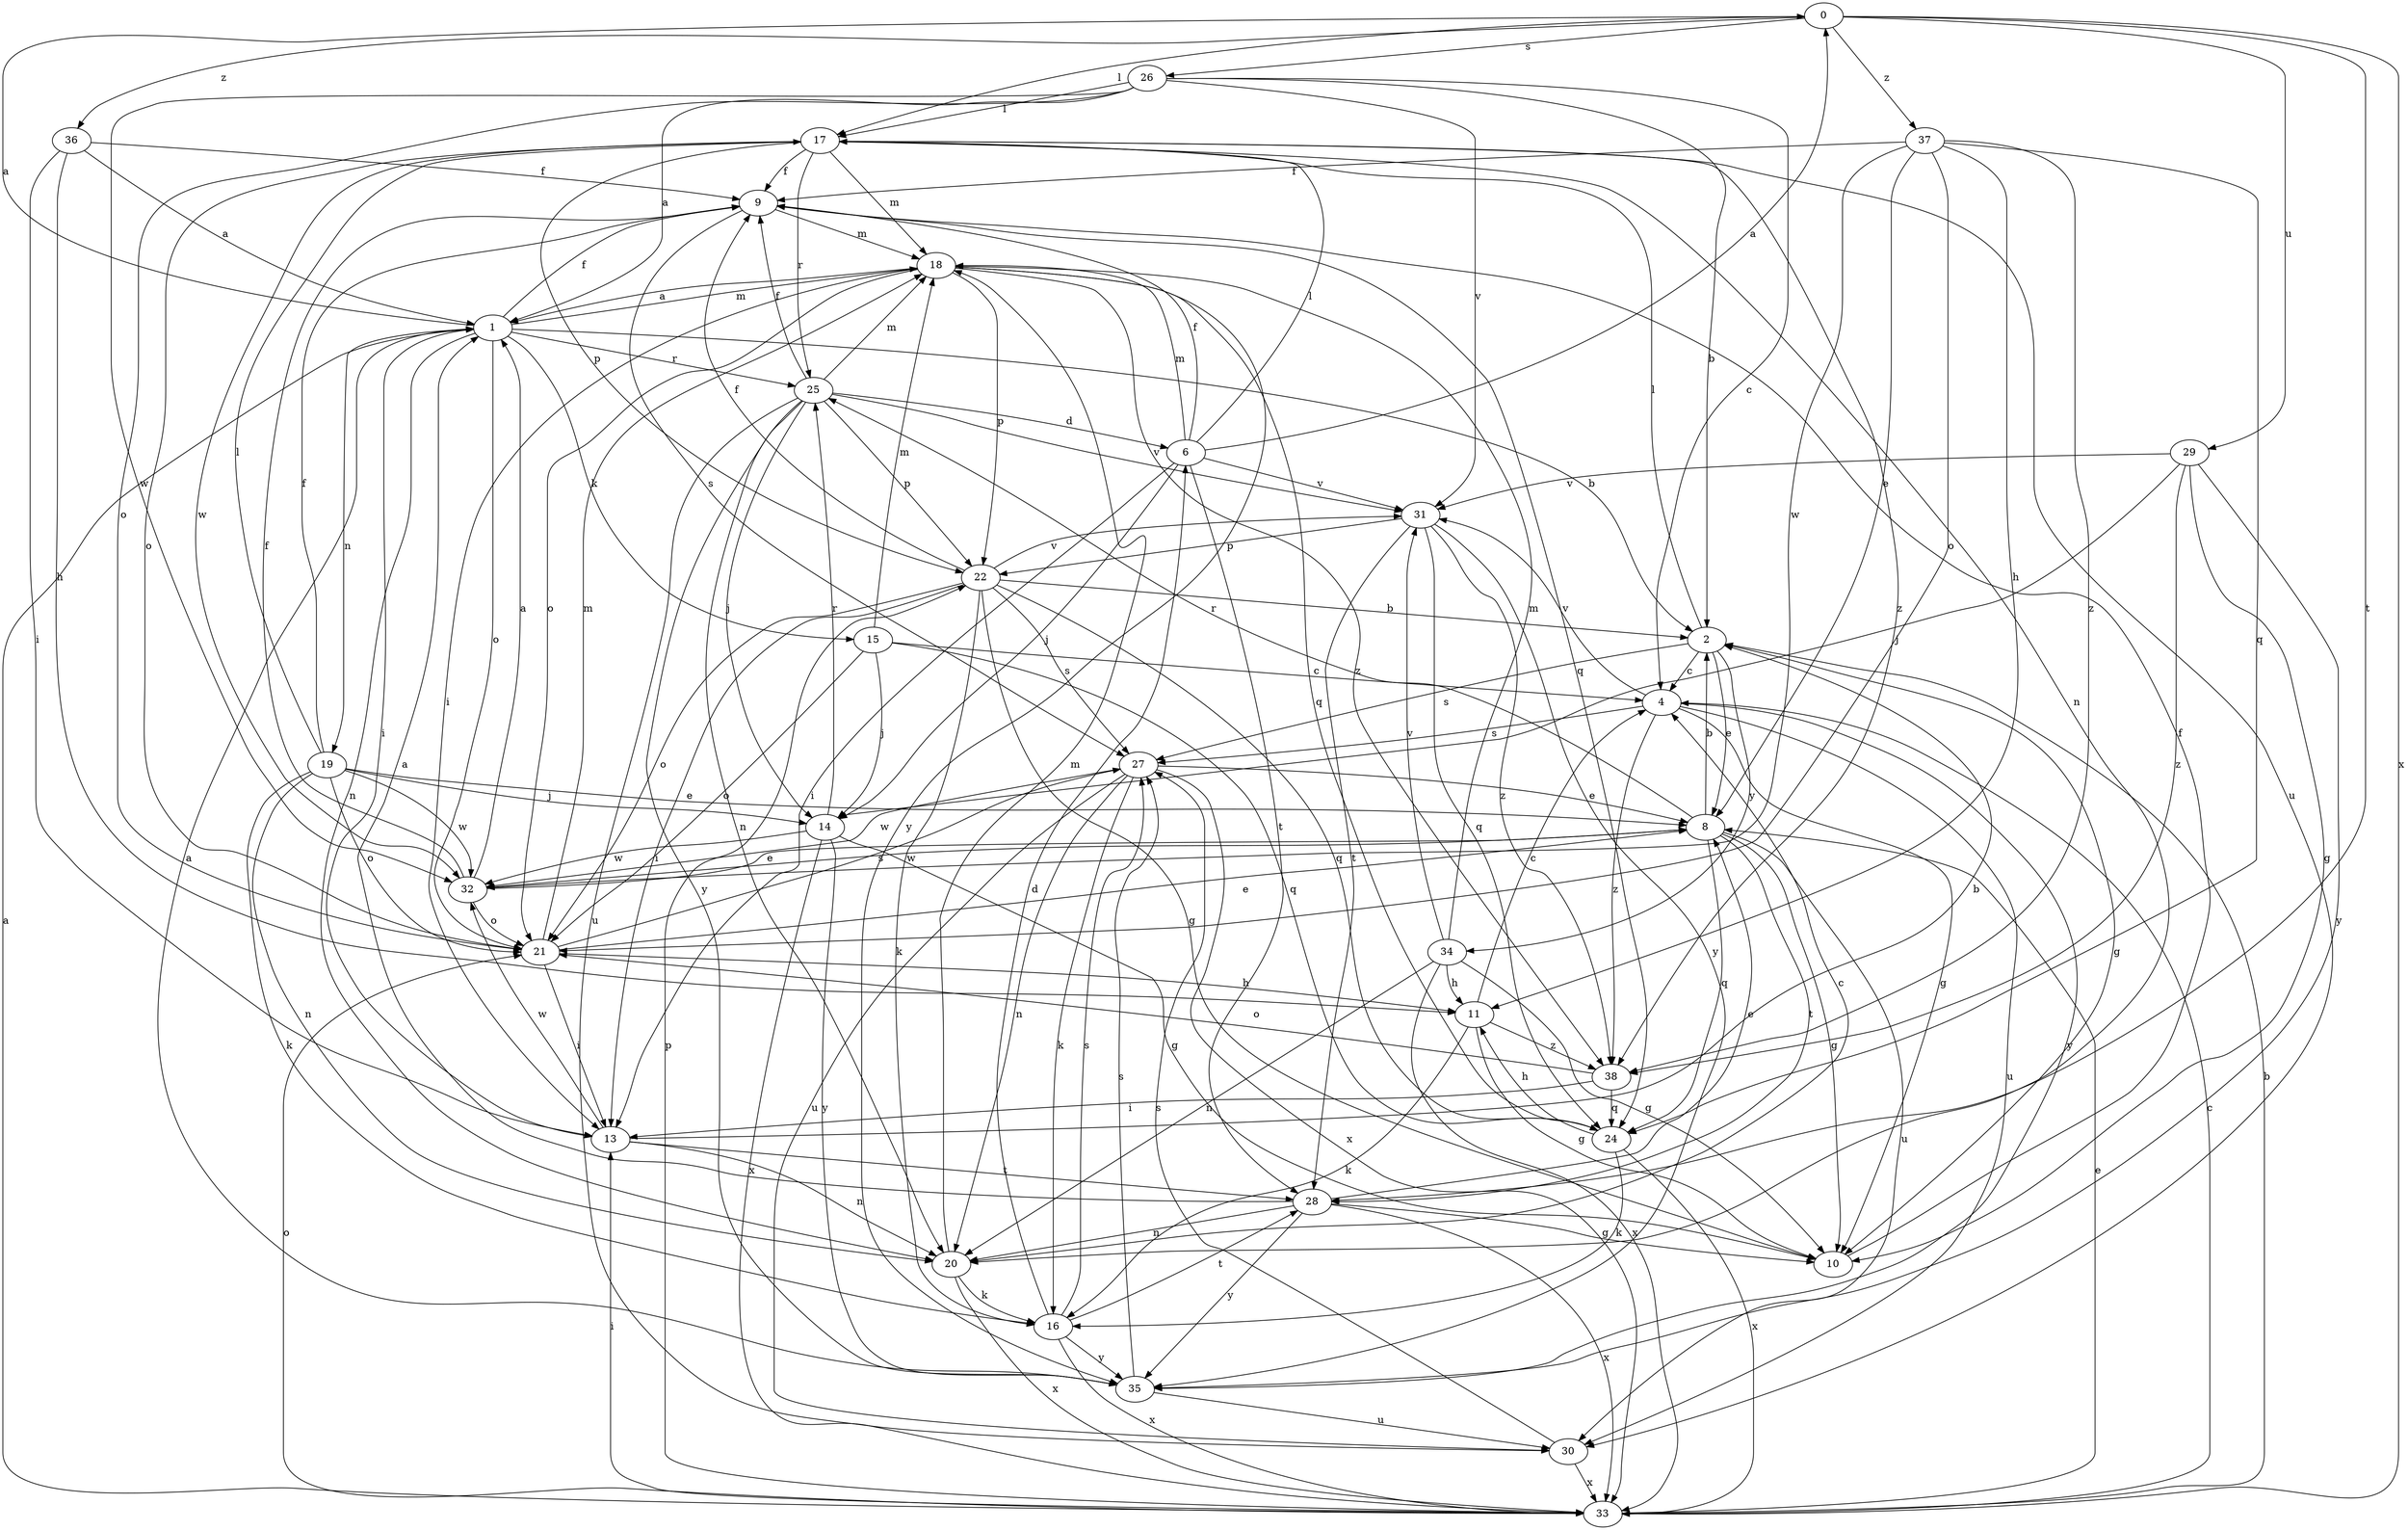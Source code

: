 strict digraph  {
0;
1;
2;
4;
6;
8;
9;
10;
11;
13;
14;
15;
16;
17;
18;
19;
20;
21;
22;
24;
25;
26;
27;
28;
29;
30;
31;
32;
33;
34;
35;
36;
37;
38;
0 -> 17  [label=l];
0 -> 26  [label=s];
0 -> 28  [label=t];
0 -> 29  [label=u];
0 -> 33  [label=x];
0 -> 36  [label=z];
0 -> 37  [label=z];
1 -> 0  [label=a];
1 -> 2  [label=b];
1 -> 9  [label=f];
1 -> 13  [label=i];
1 -> 15  [label=k];
1 -> 18  [label=m];
1 -> 19  [label=n];
1 -> 20  [label=n];
1 -> 21  [label=o];
1 -> 25  [label=r];
2 -> 4  [label=c];
2 -> 8  [label=e];
2 -> 10  [label=g];
2 -> 17  [label=l];
2 -> 27  [label=s];
2 -> 34  [label=y];
4 -> 10  [label=g];
4 -> 27  [label=s];
4 -> 30  [label=u];
4 -> 31  [label=v];
4 -> 35  [label=y];
4 -> 38  [label=z];
6 -> 0  [label=a];
6 -> 9  [label=f];
6 -> 13  [label=i];
6 -> 14  [label=j];
6 -> 17  [label=l];
6 -> 18  [label=m];
6 -> 28  [label=t];
6 -> 31  [label=v];
8 -> 2  [label=b];
8 -> 10  [label=g];
8 -> 24  [label=q];
8 -> 25  [label=r];
8 -> 28  [label=t];
8 -> 30  [label=u];
8 -> 32  [label=w];
9 -> 18  [label=m];
9 -> 24  [label=q];
9 -> 27  [label=s];
10 -> 9  [label=f];
11 -> 4  [label=c];
11 -> 10  [label=g];
11 -> 16  [label=k];
11 -> 38  [label=z];
13 -> 2  [label=b];
13 -> 20  [label=n];
13 -> 28  [label=t];
13 -> 32  [label=w];
14 -> 10  [label=g];
14 -> 25  [label=r];
14 -> 32  [label=w];
14 -> 33  [label=x];
14 -> 35  [label=y];
15 -> 4  [label=c];
15 -> 14  [label=j];
15 -> 18  [label=m];
15 -> 21  [label=o];
15 -> 24  [label=q];
16 -> 6  [label=d];
16 -> 27  [label=s];
16 -> 28  [label=t];
16 -> 33  [label=x];
16 -> 35  [label=y];
17 -> 9  [label=f];
17 -> 18  [label=m];
17 -> 20  [label=n];
17 -> 21  [label=o];
17 -> 22  [label=p];
17 -> 25  [label=r];
17 -> 30  [label=u];
17 -> 32  [label=w];
17 -> 38  [label=z];
18 -> 1  [label=a];
18 -> 13  [label=i];
18 -> 21  [label=o];
18 -> 22  [label=p];
18 -> 24  [label=q];
18 -> 35  [label=y];
18 -> 38  [label=z];
19 -> 8  [label=e];
19 -> 9  [label=f];
19 -> 14  [label=j];
19 -> 16  [label=k];
19 -> 17  [label=l];
19 -> 20  [label=n];
19 -> 21  [label=o];
19 -> 32  [label=w];
20 -> 4  [label=c];
20 -> 16  [label=k];
20 -> 18  [label=m];
20 -> 33  [label=x];
21 -> 8  [label=e];
21 -> 11  [label=h];
21 -> 13  [label=i];
21 -> 18  [label=m];
21 -> 27  [label=s];
22 -> 2  [label=b];
22 -> 9  [label=f];
22 -> 10  [label=g];
22 -> 13  [label=i];
22 -> 16  [label=k];
22 -> 21  [label=o];
22 -> 24  [label=q];
22 -> 27  [label=s];
22 -> 31  [label=v];
24 -> 11  [label=h];
24 -> 16  [label=k];
24 -> 33  [label=x];
25 -> 6  [label=d];
25 -> 9  [label=f];
25 -> 14  [label=j];
25 -> 18  [label=m];
25 -> 20  [label=n];
25 -> 22  [label=p];
25 -> 30  [label=u];
25 -> 31  [label=v];
25 -> 35  [label=y];
26 -> 1  [label=a];
26 -> 2  [label=b];
26 -> 4  [label=c];
26 -> 17  [label=l];
26 -> 21  [label=o];
26 -> 31  [label=v];
26 -> 32  [label=w];
27 -> 8  [label=e];
27 -> 16  [label=k];
27 -> 20  [label=n];
27 -> 30  [label=u];
27 -> 32  [label=w];
27 -> 33  [label=x];
28 -> 1  [label=a];
28 -> 8  [label=e];
28 -> 10  [label=g];
28 -> 20  [label=n];
28 -> 33  [label=x];
28 -> 35  [label=y];
29 -> 10  [label=g];
29 -> 14  [label=j];
29 -> 31  [label=v];
29 -> 35  [label=y];
29 -> 38  [label=z];
30 -> 27  [label=s];
30 -> 33  [label=x];
31 -> 22  [label=p];
31 -> 24  [label=q];
31 -> 28  [label=t];
31 -> 35  [label=y];
31 -> 38  [label=z];
32 -> 1  [label=a];
32 -> 8  [label=e];
32 -> 9  [label=f];
32 -> 21  [label=o];
33 -> 1  [label=a];
33 -> 2  [label=b];
33 -> 4  [label=c];
33 -> 8  [label=e];
33 -> 13  [label=i];
33 -> 21  [label=o];
33 -> 22  [label=p];
34 -> 10  [label=g];
34 -> 11  [label=h];
34 -> 18  [label=m];
34 -> 20  [label=n];
34 -> 31  [label=v];
34 -> 33  [label=x];
35 -> 1  [label=a];
35 -> 27  [label=s];
35 -> 30  [label=u];
36 -> 1  [label=a];
36 -> 9  [label=f];
36 -> 11  [label=h];
36 -> 13  [label=i];
37 -> 8  [label=e];
37 -> 9  [label=f];
37 -> 11  [label=h];
37 -> 21  [label=o];
37 -> 24  [label=q];
37 -> 32  [label=w];
37 -> 38  [label=z];
38 -> 13  [label=i];
38 -> 21  [label=o];
38 -> 24  [label=q];
}
